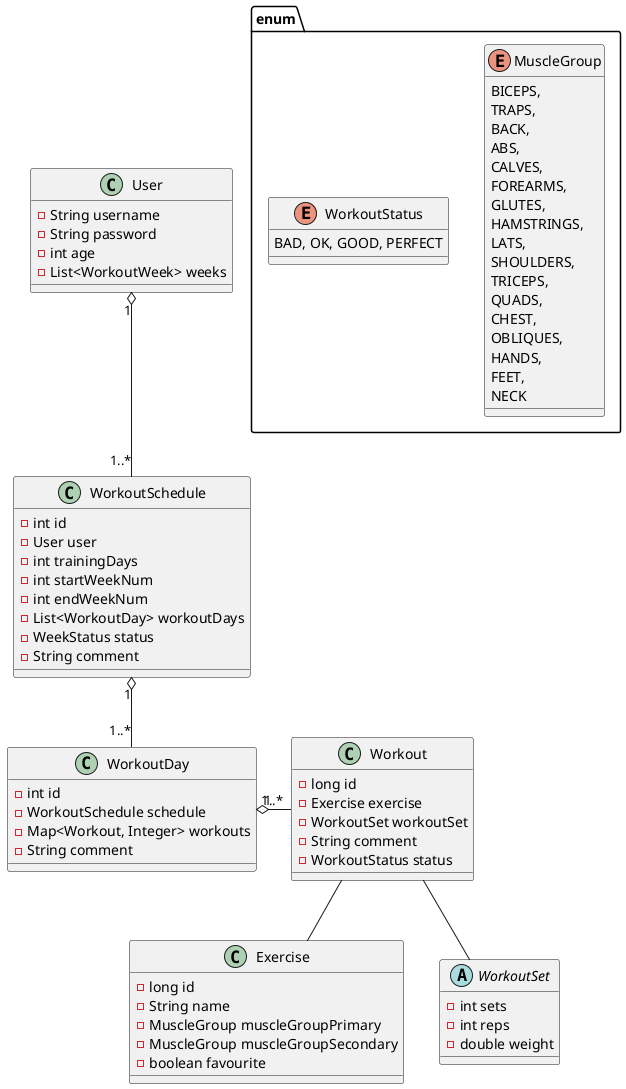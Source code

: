 @startuml

class User {
- String username
- String password
- int age
- List<WorkoutWeek> weeks
}

class WorkoutSchedule {
- int id
- User user
- int trainingDays
- int startWeekNum
- int endWeekNum
- List<WorkoutDay> workoutDays
- WeekStatus status
- String comment
}

class WorkoutDay {
- int id
- WorkoutSchedule schedule
- Map<Workout, Integer> workouts
- String comment
}

class Workout {
- long id
- Exercise exercise
- WorkoutSet workoutSet
- String comment
- WorkoutStatus status
}

class Exercise {
- long id
- String name
- MuscleGroup muscleGroupPrimary
- MuscleGroup muscleGroupSecondary
- boolean favourite
}

abstract class WorkoutSet {
- int sets
- int reps
- double weight
}

package enum {
enum MuscleGroup {
    BICEPS,
    TRAPS,
    BACK,
    ABS,
    CALVES,
    FOREARMS,
    GLUTES,
    HAMSTRINGS,
    LATS,
    SHOULDERS,
    TRICEPS,
    QUADS,
    CHEST,
    OBLIQUES,
    HANDS,
    FEET,
    NECK
}

enum WorkoutStatus {
BAD, OK, GOOD, PERFECT
}
}


User "1" o-- "1..*" WorkoutSchedule
WorkoutSchedule "1" o-- "1..*" WorkoutDay
WorkoutDay "1" o-r- "1..*" Workout
Workout -- Exercise
Workout -- WorkoutSet


@enduml